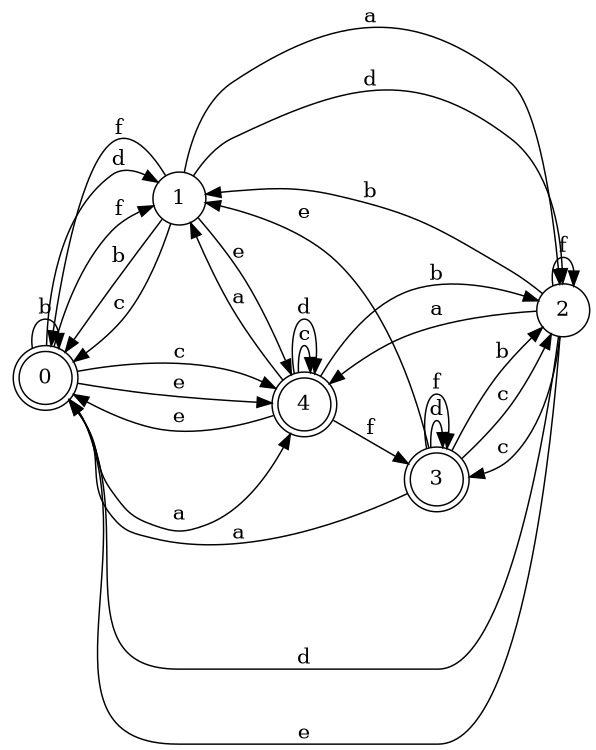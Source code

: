 digraph n4_5 {
__start0 [label="" shape="none"];

rankdir=LR;
size="8,5";

s0 [style="rounded,filled", color="black", fillcolor="white" shape="doublecircle", label="0"];
s1 [style="filled", color="black", fillcolor="white" shape="circle", label="1"];
s2 [style="filled", color="black", fillcolor="white" shape="circle", label="2"];
s3 [style="rounded,filled", color="black", fillcolor="white" shape="doublecircle", label="3"];
s4 [style="rounded,filled", color="black", fillcolor="white" shape="doublecircle", label="4"];
s0 -> s4 [label="a"];
s0 -> s0 [label="b"];
s0 -> s4 [label="c"];
s0 -> s1 [label="d"];
s0 -> s4 [label="e"];
s0 -> s1 [label="f"];
s1 -> s2 [label="a"];
s1 -> s0 [label="b"];
s1 -> s0 [label="c"];
s1 -> s2 [label="d"];
s1 -> s4 [label="e"];
s1 -> s0 [label="f"];
s2 -> s4 [label="a"];
s2 -> s1 [label="b"];
s2 -> s3 [label="c"];
s2 -> s0 [label="d"];
s2 -> s0 [label="e"];
s2 -> s2 [label="f"];
s3 -> s0 [label="a"];
s3 -> s2 [label="b"];
s3 -> s2 [label="c"];
s3 -> s3 [label="d"];
s3 -> s1 [label="e"];
s3 -> s3 [label="f"];
s4 -> s1 [label="a"];
s4 -> s2 [label="b"];
s4 -> s4 [label="c"];
s4 -> s4 [label="d"];
s4 -> s0 [label="e"];
s4 -> s3 [label="f"];

}